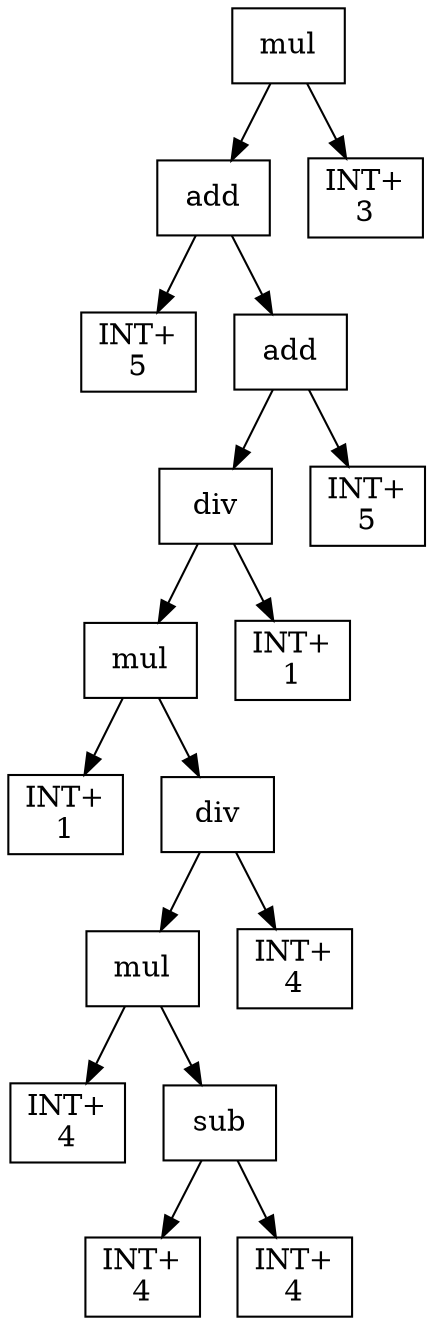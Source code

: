 digraph expr {
  node [shape=box];
  n1 [label="mul"];
  n2 [label="add"];
  n3 [label="INT+\n5"];
  n4 [label="add"];
  n5 [label="div"];
  n6 [label="mul"];
  n7 [label="INT+\n1"];
  n8 [label="div"];
  n9 [label="mul"];
  n10 [label="INT+\n4"];
  n11 [label="sub"];
  n12 [label="INT+\n4"];
  n13 [label="INT+\n4"];
  n11 -> n12;
  n11 -> n13;
  n9 -> n10;
  n9 -> n11;
  n14 [label="INT+\n4"];
  n8 -> n9;
  n8 -> n14;
  n6 -> n7;
  n6 -> n8;
  n15 [label="INT+\n1"];
  n5 -> n6;
  n5 -> n15;
  n16 [label="INT+\n5"];
  n4 -> n5;
  n4 -> n16;
  n2 -> n3;
  n2 -> n4;
  n17 [label="INT+\n3"];
  n1 -> n2;
  n1 -> n17;
}